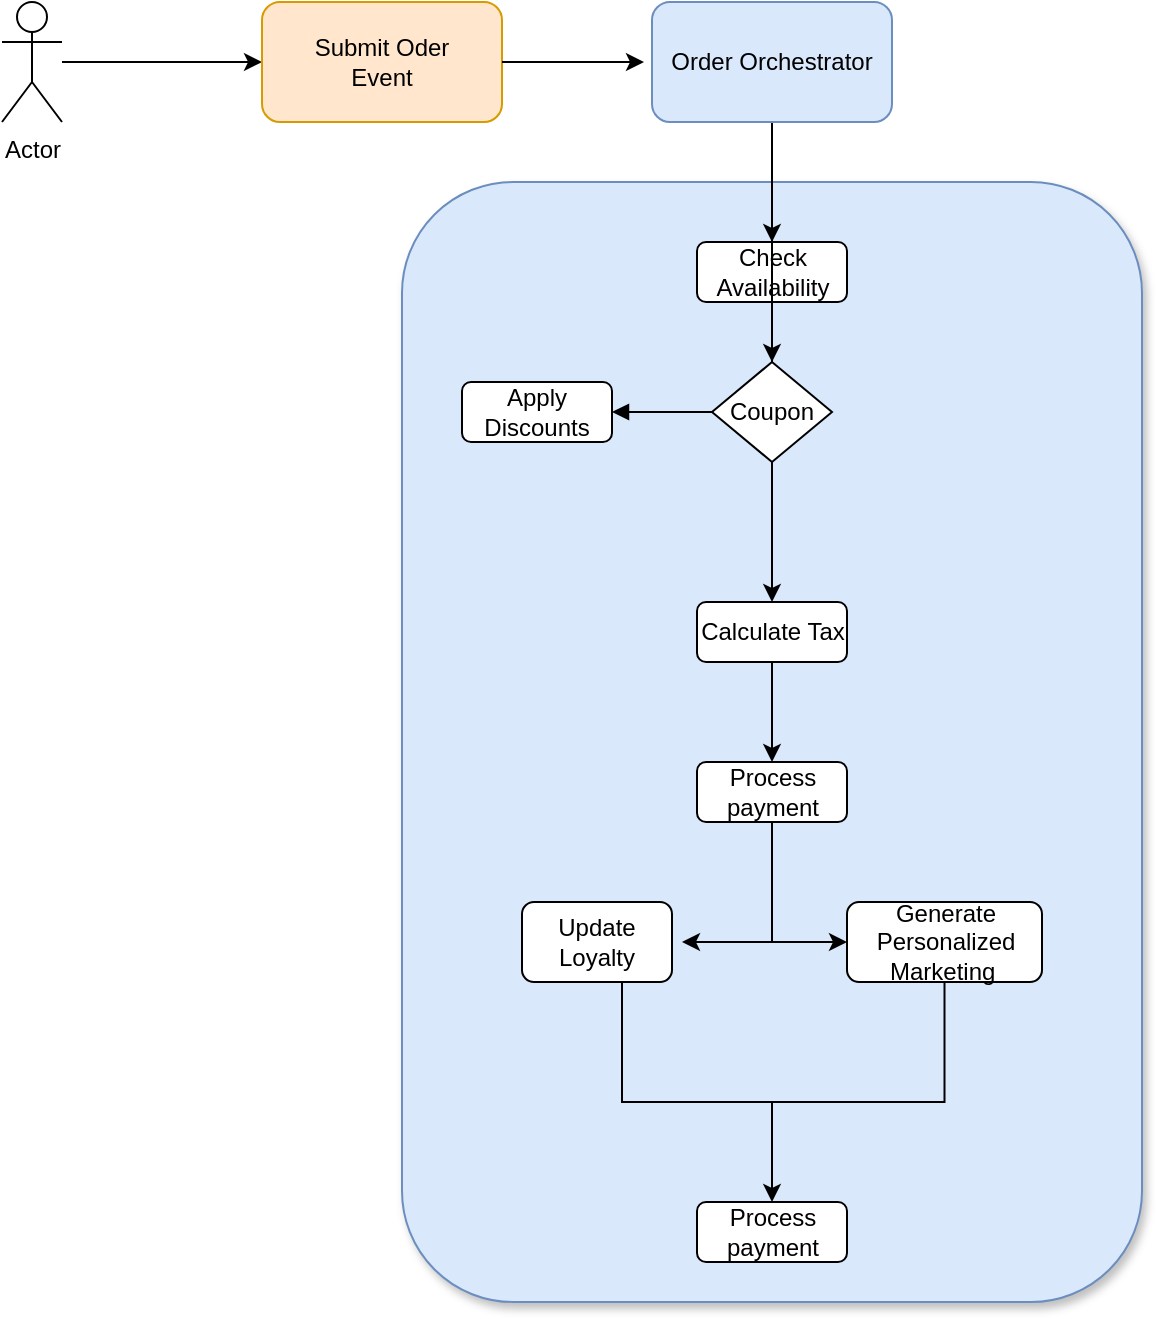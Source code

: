 <mxfile version="14.6.1" type="github"><diagram id="33CXzzfgsLQlrbfrNCWk" name="Page-1"><mxGraphModel dx="1426" dy="825" grid="1" gridSize="10" guides="1" tooltips="1" connect="1" arrows="1" fold="1" page="1" pageScale="1" pageWidth="850" pageHeight="1100" math="0" shadow="0"><root><mxCell id="0"/><mxCell id="1" parent="0"/><mxCell id="1pEDS34pb2jHlK5yBGwu-24" value="" style="rounded=1;whiteSpace=wrap;html=1;shadow=1;fillColor=#dae8fc;strokeColor=#6c8ebf;" vertex="1" parent="1"><mxGeometry x="300" y="370" width="370" height="560" as="geometry"/></mxCell><mxCell id="1pEDS34pb2jHlK5yBGwu-5" style="edgeStyle=orthogonalEdgeStyle;rounded=0;orthogonalLoop=1;jettySize=auto;html=1;entryX=0;entryY=0.5;entryDx=0;entryDy=0;" edge="1" parent="1" source="1pEDS34pb2jHlK5yBGwu-1" target="1pEDS34pb2jHlK5yBGwu-2"><mxGeometry relative="1" as="geometry"/></mxCell><mxCell id="1pEDS34pb2jHlK5yBGwu-1" value="Actor" style="shape=umlActor;verticalLabelPosition=bottom;verticalAlign=top;html=1;outlineConnect=0;" vertex="1" parent="1"><mxGeometry x="100" y="280" width="30" height="60" as="geometry"/></mxCell><mxCell id="1pEDS34pb2jHlK5yBGwu-3" style="edgeStyle=orthogonalEdgeStyle;rounded=0;orthogonalLoop=1;jettySize=auto;html=1;" edge="1" parent="1"><mxGeometry relative="1" as="geometry"><mxPoint x="421" y="310" as="targetPoint"/><mxPoint x="351" y="310" as="sourcePoint"/><Array as="points"><mxPoint x="391" y="310"/><mxPoint x="391" y="310"/></Array></mxGeometry></mxCell><mxCell id="1pEDS34pb2jHlK5yBGwu-2" value="Submit Oder &lt;br&gt;Event" style="rounded=1;whiteSpace=wrap;html=1;fillColor=#ffe6cc;strokeColor=#d79b00;" vertex="1" parent="1"><mxGeometry x="230" y="280" width="120" height="60" as="geometry"/></mxCell><mxCell id="1pEDS34pb2jHlK5yBGwu-7" style="edgeStyle=orthogonalEdgeStyle;rounded=0;orthogonalLoop=1;jettySize=auto;html=1;entryX=0.5;entryY=0;entryDx=0;entryDy=0;" edge="1" parent="1" source="1pEDS34pb2jHlK5yBGwu-4" target="1pEDS34pb2jHlK5yBGwu-6"><mxGeometry relative="1" as="geometry"/></mxCell><mxCell id="1pEDS34pb2jHlK5yBGwu-25" value="" style="edgeStyle=orthogonalEdgeStyle;rounded=0;orthogonalLoop=1;jettySize=auto;html=1;endArrow=none;endFill=0;" edge="1" parent="1" target="1pEDS34pb2jHlK5yBGwu-2"><mxGeometry relative="1" as="geometry"><mxPoint x="380" y="310" as="sourcePoint"/><Array as="points"><mxPoint x="380" y="310"/><mxPoint x="380" y="310"/></Array></mxGeometry></mxCell><mxCell id="1pEDS34pb2jHlK5yBGwu-4" value="Order Orchestrator" style="rounded=1;whiteSpace=wrap;html=1;fillColor=#dae8fc;strokeColor=#6c8ebf;" vertex="1" parent="1"><mxGeometry x="425" y="280" width="120" height="60" as="geometry"/></mxCell><mxCell id="1pEDS34pb2jHlK5yBGwu-12" style="edgeStyle=orthogonalEdgeStyle;rounded=0;orthogonalLoop=1;jettySize=auto;html=1;entryX=0.5;entryY=0;entryDx=0;entryDy=0;" edge="1" parent="1" source="1pEDS34pb2jHlK5yBGwu-6" target="1pEDS34pb2jHlK5yBGwu-9"><mxGeometry relative="1" as="geometry"/></mxCell><mxCell id="1pEDS34pb2jHlK5yBGwu-6" value="Check Availability" style="rounded=1;whiteSpace=wrap;html=1;" vertex="1" parent="1"><mxGeometry x="447.5" y="400" width="75" height="30" as="geometry"/></mxCell><mxCell id="1pEDS34pb2jHlK5yBGwu-8" value="Apply Discounts" style="rounded=1;whiteSpace=wrap;html=1;" vertex="1" parent="1"><mxGeometry x="330" y="470" width="75" height="30" as="geometry"/></mxCell><mxCell id="1pEDS34pb2jHlK5yBGwu-13" style="edgeStyle=orthogonalEdgeStyle;rounded=0;orthogonalLoop=1;jettySize=auto;html=1;" edge="1" parent="1" source="1pEDS34pb2jHlK5yBGwu-9"><mxGeometry relative="1" as="geometry"><mxPoint x="485" y="580" as="targetPoint"/></mxGeometry></mxCell><mxCell id="1pEDS34pb2jHlK5yBGwu-28" style="edgeStyle=orthogonalEdgeStyle;rounded=0;orthogonalLoop=1;jettySize=auto;html=1;endArrow=none;endFill=0;" edge="1" parent="1" source="1pEDS34pb2jHlK5yBGwu-9" target="1pEDS34pb2jHlK5yBGwu-24"><mxGeometry relative="1" as="geometry"/></mxCell><mxCell id="1pEDS34pb2jHlK5yBGwu-32" style="edgeStyle=orthogonalEdgeStyle;rounded=0;orthogonalLoop=1;jettySize=auto;html=1;entryX=1;entryY=0.5;entryDx=0;entryDy=0;startArrow=none;startFill=0;endArrow=block;endFill=1;" edge="1" parent="1" source="1pEDS34pb2jHlK5yBGwu-9" target="1pEDS34pb2jHlK5yBGwu-8"><mxGeometry relative="1" as="geometry"/></mxCell><mxCell id="1pEDS34pb2jHlK5yBGwu-9" value="Coupon" style="rhombus;whiteSpace=wrap;html=1;" vertex="1" parent="1"><mxGeometry x="455" y="460" width="60" height="50" as="geometry"/></mxCell><mxCell id="1pEDS34pb2jHlK5yBGwu-15" style="edgeStyle=orthogonalEdgeStyle;rounded=0;orthogonalLoop=1;jettySize=auto;html=1;" edge="1" parent="1" source="1pEDS34pb2jHlK5yBGwu-14"><mxGeometry relative="1" as="geometry"><mxPoint x="485" y="660" as="targetPoint"/></mxGeometry></mxCell><mxCell id="1pEDS34pb2jHlK5yBGwu-14" value="Calculate Tax" style="rounded=1;whiteSpace=wrap;html=1;" vertex="1" parent="1"><mxGeometry x="447.5" y="580" width="75" height="30" as="geometry"/></mxCell><mxCell id="1pEDS34pb2jHlK5yBGwu-17" style="edgeStyle=orthogonalEdgeStyle;rounded=0;orthogonalLoop=1;jettySize=auto;html=1;" edge="1" parent="1" source="1pEDS34pb2jHlK5yBGwu-16"><mxGeometry relative="1" as="geometry"><mxPoint x="440" y="750" as="targetPoint"/><Array as="points"><mxPoint x="485" y="750"/></Array></mxGeometry></mxCell><mxCell id="1pEDS34pb2jHlK5yBGwu-20" style="edgeStyle=orthogonalEdgeStyle;rounded=0;orthogonalLoop=1;jettySize=auto;html=1;entryX=0;entryY=0.5;entryDx=0;entryDy=0;" edge="1" parent="1" source="1pEDS34pb2jHlK5yBGwu-16" target="1pEDS34pb2jHlK5yBGwu-19"><mxGeometry relative="1" as="geometry"/></mxCell><mxCell id="1pEDS34pb2jHlK5yBGwu-16" value="Process payment" style="rounded=1;whiteSpace=wrap;html=1;" vertex="1" parent="1"><mxGeometry x="447.5" y="660" width="75" height="30" as="geometry"/></mxCell><mxCell id="1pEDS34pb2jHlK5yBGwu-22" style="edgeStyle=orthogonalEdgeStyle;rounded=0;orthogonalLoop=1;jettySize=auto;html=1;endArrow=none;endFill=0;" edge="1" parent="1" source="1pEDS34pb2jHlK5yBGwu-18"><mxGeometry relative="1" as="geometry"><mxPoint x="490" y="830" as="targetPoint"/><Array as="points"><mxPoint x="410" y="830"/></Array></mxGeometry></mxCell><mxCell id="1pEDS34pb2jHlK5yBGwu-18" value="Update Loyalty" style="rounded=1;whiteSpace=wrap;html=1;" vertex="1" parent="1"><mxGeometry x="360" y="730" width="75" height="40" as="geometry"/></mxCell><mxCell id="1pEDS34pb2jHlK5yBGwu-21" style="edgeStyle=orthogonalEdgeStyle;rounded=0;orthogonalLoop=1;jettySize=auto;html=1;entryX=0.5;entryY=0;entryDx=0;entryDy=0;" edge="1" parent="1" source="1pEDS34pb2jHlK5yBGwu-19" target="1pEDS34pb2jHlK5yBGwu-23"><mxGeometry relative="1" as="geometry"><mxPoint x="490" y="830" as="targetPoint"/><Array as="points"><mxPoint x="571" y="830"/><mxPoint x="485" y="830"/></Array></mxGeometry></mxCell><mxCell id="1pEDS34pb2jHlK5yBGwu-19" value="Generate Personalized Marketing&amp;nbsp;" style="rounded=1;whiteSpace=wrap;html=1;" vertex="1" parent="1"><mxGeometry x="522.5" y="730" width="97.5" height="40" as="geometry"/></mxCell><mxCell id="1pEDS34pb2jHlK5yBGwu-23" value="Process payment" style="rounded=1;whiteSpace=wrap;html=1;" vertex="1" parent="1"><mxGeometry x="447.5" y="880" width="75" height="30" as="geometry"/></mxCell></root></mxGraphModel></diagram></mxfile>